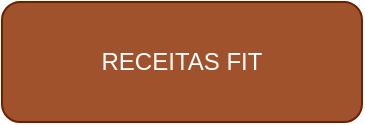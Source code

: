 <mxfile version="24.6.5" type="github">
  <diagram name="Página-1" id="_JozszdOQ5H9nEkMJRZu">
    <mxGraphModel dx="872" dy="481" grid="1" gridSize="10" guides="1" tooltips="1" connect="1" arrows="1" fold="1" page="1" pageScale="1" pageWidth="827" pageHeight="1169" math="0" shadow="0">
      <root>
        <mxCell id="0" />
        <mxCell id="1" parent="0" />
        <mxCell id="QfOIu-FKV3c28wFlhBkD-2" value="RECEITAS FIT" style="rounded=1;whiteSpace=wrap;html=1;fillColor=#a0522d;strokeColor=#6D1F00;fontColor=#ffffff;" parent="1" vertex="1">
          <mxGeometry x="340" y="10" width="180" height="60" as="geometry" />
        </mxCell>
      </root>
    </mxGraphModel>
  </diagram>
</mxfile>
